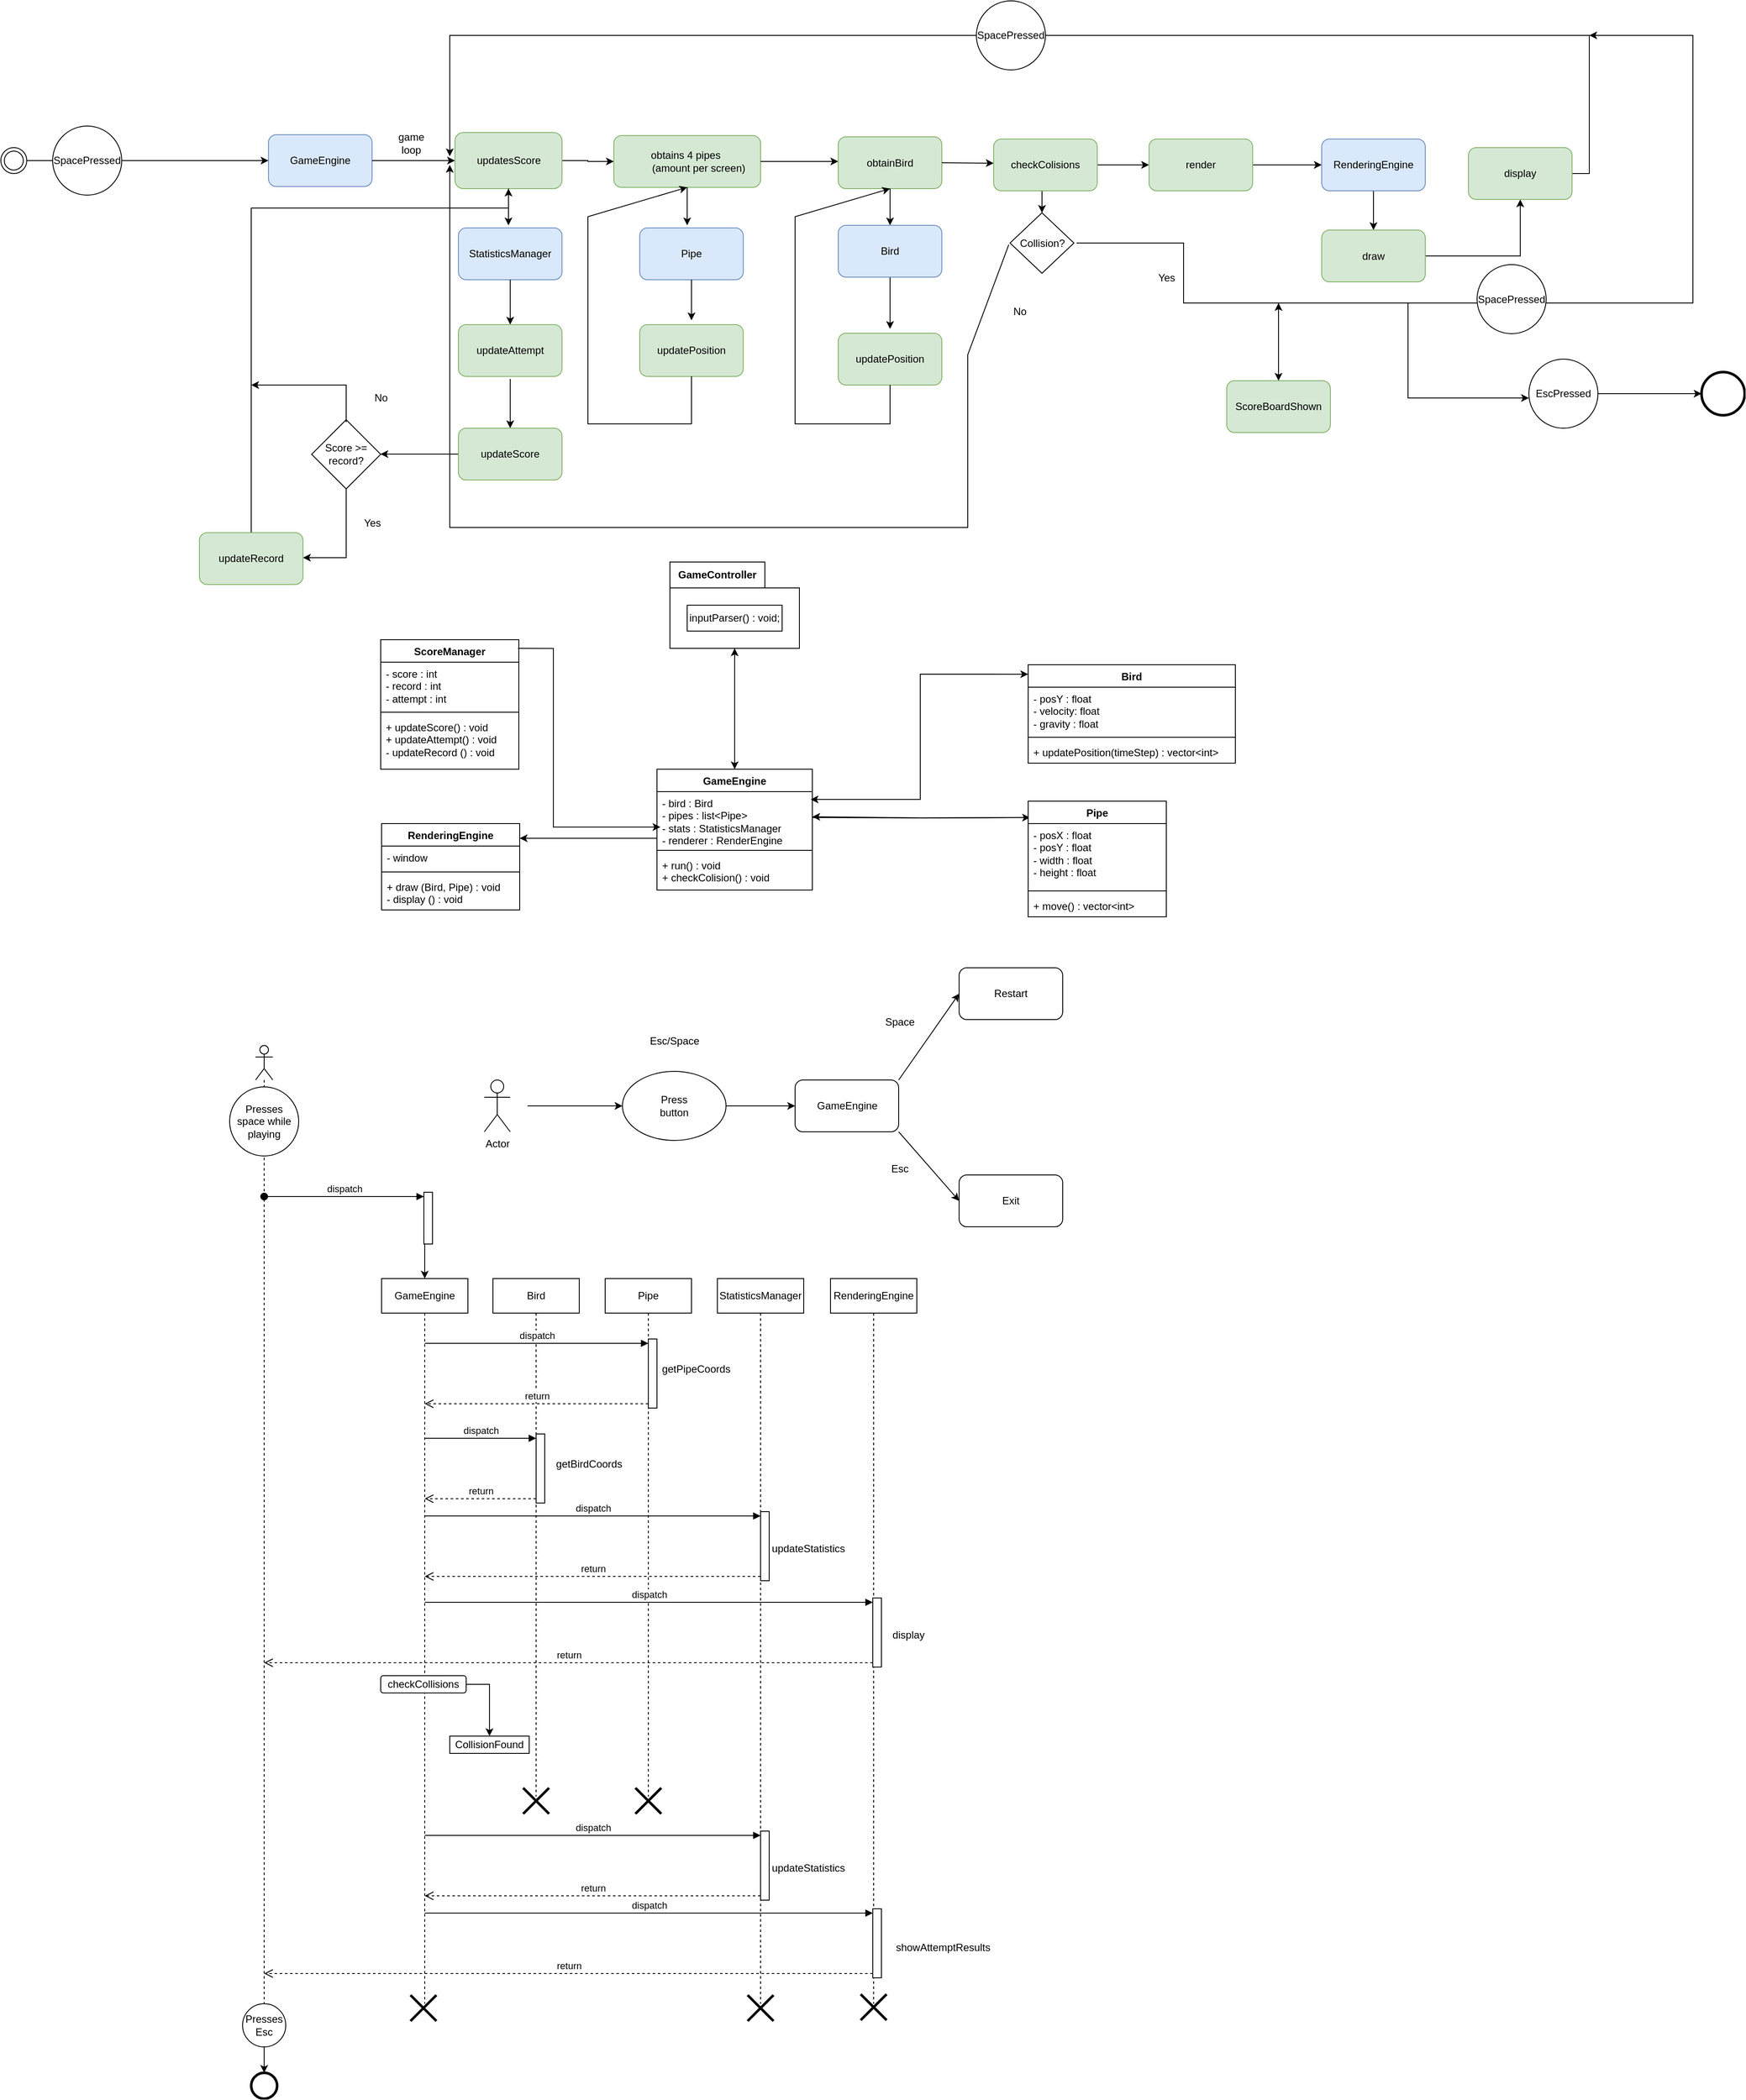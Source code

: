 <mxfile version="24.8.0">
  <diagram id="C5RBs43oDa-KdzZeNtuy" name="Page-1">
    <mxGraphModel dx="3249" dy="2333" grid="1" gridSize="10" guides="1" tooltips="1" connect="1" arrows="1" fold="1" page="0" pageScale="1" pageWidth="827" pageHeight="1169" background="none" math="0" shadow="0">
      <root>
        <mxCell id="WIyWlLk6GJQsqaUBKTNV-0" />
        <mxCell id="WIyWlLk6GJQsqaUBKTNV-1" parent="WIyWlLk6GJQsqaUBKTNV-0" />
        <mxCell id="v7E3GL3zHJ6sfxkllwjM-26" style="edgeStyle=orthogonalEdgeStyle;rounded=0;orthogonalLoop=1;jettySize=auto;html=1;" parent="WIyWlLk6GJQsqaUBKTNV-1" source="1nC71gQyDE3auBaUA7x_-3" target="v7E3GL3zHJ6sfxkllwjM-23" edge="1">
          <mxGeometry relative="1" as="geometry" />
        </mxCell>
        <mxCell id="v7E3GL3zHJ6sfxkllwjM-30" style="edgeStyle=orthogonalEdgeStyle;rounded=0;orthogonalLoop=1;jettySize=auto;html=1;entryX=0.013;entryY=0.142;entryDx=0;entryDy=0;entryPerimeter=0;" parent="WIyWlLk6GJQsqaUBKTNV-1" target="v7E3GL3zHJ6sfxkllwjM-0" edge="1">
          <mxGeometry relative="1" as="geometry">
            <mxPoint x="210" y="56" as="targetPoint" />
            <mxPoint x="-20" y="56" as="sourcePoint" />
          </mxGeometry>
        </mxCell>
        <mxCell id="1nC71gQyDE3auBaUA7x_-3" value="GameEngine" style="swimlane;fontStyle=1;align=center;verticalAlign=top;childLayout=stackLayout;horizontal=1;startSize=26;horizontalStack=0;resizeParent=1;resizeParentMax=0;resizeLast=0;collapsible=1;marginBottom=0;whiteSpace=wrap;html=1;" parent="WIyWlLk6GJQsqaUBKTNV-1" vertex="1">
          <mxGeometry x="-200" width="180" height="140" as="geometry" />
        </mxCell>
        <mxCell id="1nC71gQyDE3auBaUA7x_-4" value="&lt;div&gt;- bird : Bird&lt;/div&gt;&lt;div&gt;- pipes : list&amp;lt;Pipe&amp;gt;&lt;/div&gt;&lt;div&gt;- stats : StatisticsManager&lt;/div&gt;&lt;div&gt;- renderer : RenderEngine&lt;/div&gt;" style="text;strokeColor=none;fillColor=none;align=left;verticalAlign=top;spacingLeft=4;spacingRight=4;overflow=hidden;rotatable=0;points=[[0,0.5],[1,0.5]];portConstraint=eastwest;whiteSpace=wrap;html=1;" parent="1nC71gQyDE3auBaUA7x_-3" vertex="1">
          <mxGeometry y="26" width="180" height="64" as="geometry" />
        </mxCell>
        <mxCell id="1nC71gQyDE3auBaUA7x_-5" value="" style="line;strokeWidth=1;fillColor=none;align=left;verticalAlign=middle;spacingTop=-1;spacingLeft=3;spacingRight=3;rotatable=0;labelPosition=right;points=[];portConstraint=eastwest;strokeColor=inherit;" parent="1nC71gQyDE3auBaUA7x_-3" vertex="1">
          <mxGeometry y="90" width="180" height="8" as="geometry" />
        </mxCell>
        <mxCell id="1nC71gQyDE3auBaUA7x_-6" value="&lt;div&gt;+ run() : void&lt;/div&gt;&lt;div&gt;+ checkColision() : void&lt;/div&gt;" style="text;strokeColor=none;fillColor=none;align=left;verticalAlign=top;spacingLeft=4;spacingRight=4;overflow=hidden;rotatable=0;points=[[0,0.5],[1,0.5]];portConstraint=eastwest;whiteSpace=wrap;html=1;" parent="1nC71gQyDE3auBaUA7x_-3" vertex="1">
          <mxGeometry y="98" width="180" height="42" as="geometry" />
        </mxCell>
        <mxCell id="v7E3GL3zHJ6sfxkllwjM-17" value="" style="edgeStyle=orthogonalEdgeStyle;rounded=0;orthogonalLoop=1;jettySize=auto;html=1;entryX=0.989;entryY=0.141;entryDx=0;entryDy=0;entryPerimeter=0;exitX=0;exitY=0.5;exitDx=0;exitDy=0;" parent="WIyWlLk6GJQsqaUBKTNV-1" source="1nC71gQyDE3auBaUA7x_-10" target="1nC71gQyDE3auBaUA7x_-4" edge="1">
          <mxGeometry relative="1" as="geometry">
            <Array as="points">
              <mxPoint x="230" y="-110" />
              <mxPoint x="105" y="-110" />
              <mxPoint x="105" y="35" />
            </Array>
          </mxGeometry>
        </mxCell>
        <mxCell id="1nC71gQyDE3auBaUA7x_-7" value="Bird" style="swimlane;fontStyle=1;align=center;verticalAlign=top;childLayout=stackLayout;horizontal=1;startSize=26;horizontalStack=0;resizeParent=1;resizeParentMax=0;resizeLast=0;collapsible=1;marginBottom=0;whiteSpace=wrap;html=1;" parent="WIyWlLk6GJQsqaUBKTNV-1" vertex="1">
          <mxGeometry x="230" y="-121" width="240" height="114" as="geometry" />
        </mxCell>
        <mxCell id="1nC71gQyDE3auBaUA7x_-8" value="&lt;div&gt;- posY : float&lt;/div&gt;&lt;div&gt;- velocity: float&lt;/div&gt;&lt;div&gt;- gravity : float&lt;/div&gt;" style="text;strokeColor=none;fillColor=none;align=left;verticalAlign=top;spacingLeft=4;spacingRight=4;overflow=hidden;rotatable=0;points=[[0,0.5],[1,0.5]];portConstraint=eastwest;whiteSpace=wrap;html=1;" parent="1nC71gQyDE3auBaUA7x_-7" vertex="1">
          <mxGeometry y="26" width="240" height="54" as="geometry" />
        </mxCell>
        <mxCell id="1nC71gQyDE3auBaUA7x_-9" value="" style="line;strokeWidth=1;fillColor=none;align=left;verticalAlign=middle;spacingTop=-1;spacingLeft=3;spacingRight=3;rotatable=0;labelPosition=right;points=[];portConstraint=eastwest;strokeColor=inherit;" parent="1nC71gQyDE3auBaUA7x_-7" vertex="1">
          <mxGeometry y="80" width="240" height="8" as="geometry" />
        </mxCell>
        <mxCell id="1nC71gQyDE3auBaUA7x_-10" value="+ updatePosition(timeStep) : vector&amp;lt;int&amp;gt;" style="text;strokeColor=none;fillColor=none;align=left;verticalAlign=top;spacingLeft=4;spacingRight=4;overflow=hidden;rotatable=0;points=[[0,0.5],[1,0.5]];portConstraint=eastwest;whiteSpace=wrap;html=1;" parent="1nC71gQyDE3auBaUA7x_-7" vertex="1">
          <mxGeometry y="88" width="240" height="26" as="geometry" />
        </mxCell>
        <mxCell id="v7E3GL3zHJ6sfxkllwjM-0" value="Pipe" style="swimlane;fontStyle=1;align=center;verticalAlign=top;childLayout=stackLayout;horizontal=1;startSize=26;horizontalStack=0;resizeParent=1;resizeParentMax=0;resizeLast=0;collapsible=1;marginBottom=0;whiteSpace=wrap;html=1;" parent="WIyWlLk6GJQsqaUBKTNV-1" vertex="1">
          <mxGeometry x="230" y="37" width="160" height="134" as="geometry" />
        </mxCell>
        <mxCell id="v7E3GL3zHJ6sfxkllwjM-1" value="&lt;div&gt;- posX : float&lt;br&gt;&lt;/div&gt;&lt;div&gt;- posY : float&lt;br&gt;&lt;/div&gt;&lt;div&gt;- width : float&lt;/div&gt;&lt;div&gt;- height : float&lt;br&gt;&lt;/div&gt;" style="text;strokeColor=none;fillColor=none;align=left;verticalAlign=top;spacingLeft=4;spacingRight=4;overflow=hidden;rotatable=0;points=[[0,0.5],[1,0.5]];portConstraint=eastwest;whiteSpace=wrap;html=1;" parent="v7E3GL3zHJ6sfxkllwjM-0" vertex="1">
          <mxGeometry y="26" width="160" height="74" as="geometry" />
        </mxCell>
        <mxCell id="v7E3GL3zHJ6sfxkllwjM-2" value="" style="line;strokeWidth=1;fillColor=none;align=left;verticalAlign=middle;spacingTop=-1;spacingLeft=3;spacingRight=3;rotatable=0;labelPosition=right;points=[];portConstraint=eastwest;strokeColor=inherit;" parent="v7E3GL3zHJ6sfxkllwjM-0" vertex="1">
          <mxGeometry y="100" width="160" height="8" as="geometry" />
        </mxCell>
        <mxCell id="v7E3GL3zHJ6sfxkllwjM-3" value="+ move() : vector&amp;lt;int&amp;gt;" style="text;strokeColor=none;fillColor=none;align=left;verticalAlign=top;spacingLeft=4;spacingRight=4;overflow=hidden;rotatable=0;points=[[0,0.5],[1,0.5]];portConstraint=eastwest;whiteSpace=wrap;html=1;" parent="v7E3GL3zHJ6sfxkllwjM-0" vertex="1">
          <mxGeometry y="108" width="160" height="26" as="geometry" />
        </mxCell>
        <mxCell id="v7E3GL3zHJ6sfxkllwjM-4" value="ScoreManager" style="swimlane;fontStyle=1;align=center;verticalAlign=top;childLayout=stackLayout;horizontal=1;startSize=26;horizontalStack=0;resizeParent=1;resizeParentMax=0;resizeLast=0;collapsible=1;marginBottom=0;whiteSpace=wrap;html=1;" parent="WIyWlLk6GJQsqaUBKTNV-1" vertex="1">
          <mxGeometry x="-520" y="-150" width="160" height="150" as="geometry" />
        </mxCell>
        <mxCell id="v7E3GL3zHJ6sfxkllwjM-5" value="&lt;div&gt;- score : int&lt;br&gt;&lt;/div&gt;&lt;div&gt;- record : int &lt;br&gt;&lt;/div&gt;&lt;div&gt;- attempt : int&lt;br&gt;&lt;/div&gt;" style="text;strokeColor=none;fillColor=none;align=left;verticalAlign=top;spacingLeft=4;spacingRight=4;overflow=hidden;rotatable=0;points=[[0,0.5],[1,0.5]];portConstraint=eastwest;whiteSpace=wrap;html=1;" parent="v7E3GL3zHJ6sfxkllwjM-4" vertex="1">
          <mxGeometry y="26" width="160" height="54" as="geometry" />
        </mxCell>
        <mxCell id="v7E3GL3zHJ6sfxkllwjM-6" value="" style="line;strokeWidth=1;fillColor=none;align=left;verticalAlign=middle;spacingTop=-1;spacingLeft=3;spacingRight=3;rotatable=0;labelPosition=right;points=[];portConstraint=eastwest;strokeColor=inherit;" parent="v7E3GL3zHJ6sfxkllwjM-4" vertex="1">
          <mxGeometry y="80" width="160" height="8" as="geometry" />
        </mxCell>
        <mxCell id="v7E3GL3zHJ6sfxkllwjM-7" value="&lt;div&gt;+ updateScore() : void&lt;/div&gt;&lt;div&gt;+ updateAttempt() : void&lt;/div&gt;&lt;div&gt;- updateRecord () : void&lt;br&gt;&lt;/div&gt;" style="text;strokeColor=none;fillColor=none;align=left;verticalAlign=top;spacingLeft=4;spacingRight=4;overflow=hidden;rotatable=0;points=[[0,0.5],[1,0.5]];portConstraint=eastwest;whiteSpace=wrap;html=1;" parent="v7E3GL3zHJ6sfxkllwjM-4" vertex="1">
          <mxGeometry y="88" width="160" height="62" as="geometry" />
        </mxCell>
        <mxCell id="v7E3GL3zHJ6sfxkllwjM-8" value="RenderingEngine" style="swimlane;fontStyle=1;align=center;verticalAlign=top;childLayout=stackLayout;horizontal=1;startSize=26;horizontalStack=0;resizeParent=1;resizeParentMax=0;resizeLast=0;collapsible=1;marginBottom=0;whiteSpace=wrap;html=1;" parent="WIyWlLk6GJQsqaUBKTNV-1" vertex="1">
          <mxGeometry x="-519" y="63" width="160" height="100" as="geometry" />
        </mxCell>
        <mxCell id="v7E3GL3zHJ6sfxkllwjM-9" value="- window" style="text;strokeColor=none;fillColor=none;align=left;verticalAlign=top;spacingLeft=4;spacingRight=4;overflow=hidden;rotatable=0;points=[[0,0.5],[1,0.5]];portConstraint=eastwest;whiteSpace=wrap;html=1;" parent="v7E3GL3zHJ6sfxkllwjM-8" vertex="1">
          <mxGeometry y="26" width="160" height="26" as="geometry" />
        </mxCell>
        <mxCell id="v7E3GL3zHJ6sfxkllwjM-10" value="" style="line;strokeWidth=1;fillColor=none;align=left;verticalAlign=middle;spacingTop=-1;spacingLeft=3;spacingRight=3;rotatable=0;labelPosition=right;points=[];portConstraint=eastwest;strokeColor=inherit;" parent="v7E3GL3zHJ6sfxkllwjM-8" vertex="1">
          <mxGeometry y="52" width="160" height="8" as="geometry" />
        </mxCell>
        <mxCell id="v7E3GL3zHJ6sfxkllwjM-11" value="&lt;div&gt;+ draw (Bird, Pipe) : void&lt;/div&gt;&lt;div&gt;- display () : void&lt;br&gt;&lt;/div&gt;" style="text;strokeColor=none;fillColor=none;align=left;verticalAlign=top;spacingLeft=4;spacingRight=4;overflow=hidden;rotatable=0;points=[[0,0.5],[1,0.5]];portConstraint=eastwest;whiteSpace=wrap;html=1;" parent="v7E3GL3zHJ6sfxkllwjM-8" vertex="1">
          <mxGeometry y="60" width="160" height="40" as="geometry" />
        </mxCell>
        <mxCell id="v7E3GL3zHJ6sfxkllwjM-13" value="" style="edgeStyle=orthogonalEdgeStyle;rounded=0;orthogonalLoop=1;jettySize=auto;html=1;entryX=1.006;entryY=0.17;entryDx=0;entryDy=0;entryPerimeter=0;" parent="WIyWlLk6GJQsqaUBKTNV-1" target="v7E3GL3zHJ6sfxkllwjM-8" edge="1">
          <mxGeometry relative="1" as="geometry">
            <mxPoint x="-200" y="80" as="sourcePoint" />
            <Array as="points">
              <mxPoint x="-359" y="80" />
            </Array>
          </mxGeometry>
        </mxCell>
        <mxCell id="v7E3GL3zHJ6sfxkllwjM-18" value="" style="edgeStyle=orthogonalEdgeStyle;rounded=0;orthogonalLoop=1;jettySize=auto;html=1;exitX=1.022;exitY=0.141;exitDx=0;exitDy=0;exitPerimeter=0;entryX=0;entryY=0.096;entryDx=0;entryDy=0;entryPerimeter=0;" parent="WIyWlLk6GJQsqaUBKTNV-1" source="1nC71gQyDE3auBaUA7x_-4" target="1nC71gQyDE3auBaUA7x_-7" edge="1">
          <mxGeometry relative="1" as="geometry" />
        </mxCell>
        <mxCell id="v7E3GL3zHJ6sfxkllwjM-21" style="edgeStyle=orthogonalEdgeStyle;rounded=0;orthogonalLoop=1;jettySize=auto;html=1;exitX=-0.006;exitY=0.104;exitDx=0;exitDy=0;exitPerimeter=0;" parent="WIyWlLk6GJQsqaUBKTNV-1" edge="1">
          <mxGeometry relative="1" as="geometry">
            <mxPoint x="229.04" y="55.936" as="sourcePoint" />
            <mxPoint x="-20" y="55" as="targetPoint" />
          </mxGeometry>
        </mxCell>
        <mxCell id="v7E3GL3zHJ6sfxkllwjM-22" style="edgeStyle=orthogonalEdgeStyle;rounded=0;orthogonalLoop=1;jettySize=auto;html=1;entryX=0.022;entryY=0.641;entryDx=0;entryDy=0;entryPerimeter=0;exitX=0.994;exitY=0.067;exitDx=0;exitDy=0;exitPerimeter=0;" parent="WIyWlLk6GJQsqaUBKTNV-1" source="v7E3GL3zHJ6sfxkllwjM-4" target="1nC71gQyDE3auBaUA7x_-4" edge="1">
          <mxGeometry relative="1" as="geometry">
            <Array as="points">
              <mxPoint x="-320" y="-140" />
              <mxPoint x="-320" y="67" />
            </Array>
          </mxGeometry>
        </mxCell>
        <mxCell id="v7E3GL3zHJ6sfxkllwjM-27" style="edgeStyle=orthogonalEdgeStyle;rounded=0;orthogonalLoop=1;jettySize=auto;html=1;entryX=0.5;entryY=0;entryDx=0;entryDy=0;" parent="WIyWlLk6GJQsqaUBKTNV-1" source="v7E3GL3zHJ6sfxkllwjM-23" target="1nC71gQyDE3auBaUA7x_-3" edge="1">
          <mxGeometry relative="1" as="geometry" />
        </mxCell>
        <mxCell id="v7E3GL3zHJ6sfxkllwjM-23" value="GameController" style="shape=folder;fontStyle=1;tabWidth=110;tabHeight=30;tabPosition=left;html=1;boundedLbl=1;labelInHeader=1;container=1;collapsible=0;recursiveResize=0;whiteSpace=wrap;" parent="WIyWlLk6GJQsqaUBKTNV-1" vertex="1">
          <mxGeometry x="-185" y="-240" width="150" height="100" as="geometry" />
        </mxCell>
        <mxCell id="v7E3GL3zHJ6sfxkllwjM-24" value="inputParser() : void;" style="html=1;whiteSpace=wrap;" parent="v7E3GL3zHJ6sfxkllwjM-23" vertex="1">
          <mxGeometry width="110" height="30" relative="1" as="geometry">
            <mxPoint x="20" y="50" as="offset" />
          </mxGeometry>
        </mxCell>
        <mxCell id="v7E3GL3zHJ6sfxkllwjM-31" value="Actor" style="shape=umlActor;verticalLabelPosition=bottom;verticalAlign=top;html=1;outlineConnect=0;" parent="WIyWlLk6GJQsqaUBKTNV-1" vertex="1">
          <mxGeometry x="-400" y="360" width="30" height="60" as="geometry" />
        </mxCell>
        <mxCell id="v7E3GL3zHJ6sfxkllwjM-32" value="" style="endArrow=classic;html=1;rounded=0;" parent="WIyWlLk6GJQsqaUBKTNV-1" edge="1">
          <mxGeometry width="50" height="50" relative="1" as="geometry">
            <mxPoint x="-350" y="390" as="sourcePoint" />
            <mxPoint x="-240" y="390" as="targetPoint" />
          </mxGeometry>
        </mxCell>
        <mxCell id="v7E3GL3zHJ6sfxkllwjM-33" value="" style="ellipse;whiteSpace=wrap;html=1;" parent="WIyWlLk6GJQsqaUBKTNV-1" vertex="1">
          <mxGeometry x="-240" y="350" width="120" height="80" as="geometry" />
        </mxCell>
        <mxCell id="v7E3GL3zHJ6sfxkllwjM-34" value="Press button" style="text;html=1;align=center;verticalAlign=middle;whiteSpace=wrap;rounded=0;" parent="WIyWlLk6GJQsqaUBKTNV-1" vertex="1">
          <mxGeometry x="-210" y="375" width="60" height="30" as="geometry" />
        </mxCell>
        <mxCell id="v7E3GL3zHJ6sfxkllwjM-35" value="" style="endArrow=classic;html=1;rounded=0;exitX=1;exitY=0.5;exitDx=0;exitDy=0;" parent="WIyWlLk6GJQsqaUBKTNV-1" source="v7E3GL3zHJ6sfxkllwjM-33" edge="1">
          <mxGeometry width="50" height="50" relative="1" as="geometry">
            <mxPoint x="150" y="450" as="sourcePoint" />
            <mxPoint x="-40" y="390" as="targetPoint" />
          </mxGeometry>
        </mxCell>
        <mxCell id="v7E3GL3zHJ6sfxkllwjM-36" value="&lt;div&gt;Esc/Space&lt;br&gt;&lt;/div&gt;" style="text;html=1;align=center;verticalAlign=middle;resizable=0;points=[];autosize=1;strokeColor=none;fillColor=none;" parent="WIyWlLk6GJQsqaUBKTNV-1" vertex="1">
          <mxGeometry x="-220" y="300" width="80" height="30" as="geometry" />
        </mxCell>
        <mxCell id="v7E3GL3zHJ6sfxkllwjM-42" value="" style="rounded=1;whiteSpace=wrap;html=1;" parent="WIyWlLk6GJQsqaUBKTNV-1" vertex="1">
          <mxGeometry x="-40" y="360" width="120" height="60" as="geometry" />
        </mxCell>
        <mxCell id="v7E3GL3zHJ6sfxkllwjM-43" value="GameEngine" style="text;html=1;align=center;verticalAlign=middle;resizable=0;points=[];autosize=1;strokeColor=none;fillColor=none;" parent="WIyWlLk6GJQsqaUBKTNV-1" vertex="1">
          <mxGeometry x="-30" y="375" width="100" height="30" as="geometry" />
        </mxCell>
        <mxCell id="v7E3GL3zHJ6sfxkllwjM-46" value="" style="endArrow=classic;html=1;rounded=0;exitX=1;exitY=0;exitDx=0;exitDy=0;" parent="WIyWlLk6GJQsqaUBKTNV-1" source="v7E3GL3zHJ6sfxkllwjM-42" edge="1">
          <mxGeometry width="50" height="50" relative="1" as="geometry">
            <mxPoint x="150" y="340" as="sourcePoint" />
            <mxPoint x="150" y="260" as="targetPoint" />
          </mxGeometry>
        </mxCell>
        <mxCell id="v7E3GL3zHJ6sfxkllwjM-47" value="Space" style="text;html=1;align=center;verticalAlign=middle;resizable=0;points=[];autosize=1;strokeColor=none;fillColor=none;" parent="WIyWlLk6GJQsqaUBKTNV-1" vertex="1">
          <mxGeometry x="51" y="278" width="60" height="30" as="geometry" />
        </mxCell>
        <mxCell id="v7E3GL3zHJ6sfxkllwjM-48" value="Restart" style="rounded=1;whiteSpace=wrap;html=1;" parent="WIyWlLk6GJQsqaUBKTNV-1" vertex="1">
          <mxGeometry x="150" y="230" width="120" height="60" as="geometry" />
        </mxCell>
        <mxCell id="v7E3GL3zHJ6sfxkllwjM-49" value="" style="endArrow=classic;html=1;rounded=0;exitX=1;exitY=1;exitDx=0;exitDy=0;" parent="WIyWlLk6GJQsqaUBKTNV-1" source="v7E3GL3zHJ6sfxkllwjM-42" edge="1">
          <mxGeometry width="50" height="50" relative="1" as="geometry">
            <mxPoint x="150" y="340" as="sourcePoint" />
            <mxPoint x="150" y="500" as="targetPoint" />
          </mxGeometry>
        </mxCell>
        <mxCell id="v7E3GL3zHJ6sfxkllwjM-50" value="Exit" style="rounded=1;whiteSpace=wrap;html=1;" parent="WIyWlLk6GJQsqaUBKTNV-1" vertex="1">
          <mxGeometry x="150" y="470" width="120" height="60" as="geometry" />
        </mxCell>
        <mxCell id="v7E3GL3zHJ6sfxkllwjM-51" value="Esc" style="text;html=1;align=center;verticalAlign=middle;resizable=0;points=[];autosize=1;strokeColor=none;fillColor=none;" parent="WIyWlLk6GJQsqaUBKTNV-1" vertex="1">
          <mxGeometry x="61" y="448" width="40" height="30" as="geometry" />
        </mxCell>
        <mxCell id="v7E3GL3zHJ6sfxkllwjM-56" style="edgeStyle=orthogonalEdgeStyle;rounded=0;orthogonalLoop=1;jettySize=auto;html=1;entryX=0;entryY=0.5;entryDx=0;entryDy=0;" parent="WIyWlLk6GJQsqaUBKTNV-1" source="v7E3GL3zHJ6sfxkllwjM-55" target="v7E3GL3zHJ6sfxkllwjM-59" edge="1">
          <mxGeometry relative="1" as="geometry">
            <mxPoint x="-510" y="-705" as="targetPoint" />
          </mxGeometry>
        </mxCell>
        <mxCell id="v7E3GL3zHJ6sfxkllwjM-55" value="" style="ellipse;shape=doubleEllipse;html=1;dashed=0;whiteSpace=wrap;aspect=fixed;" parent="WIyWlLk6GJQsqaUBKTNV-1" vertex="1">
          <mxGeometry x="-960" y="-720" width="30" height="30" as="geometry" />
        </mxCell>
        <mxCell id="v7E3GL3zHJ6sfxkllwjM-59" value="GameEngine" style="rounded=1;whiteSpace=wrap;html=1;fillColor=#dae8fc;strokeColor=#6c8ebf;" parent="WIyWlLk6GJQsqaUBKTNV-1" vertex="1">
          <mxGeometry x="-650" y="-735" width="120" height="60" as="geometry" />
        </mxCell>
        <mxCell id="v7E3GL3zHJ6sfxkllwjM-60" value="" style="endArrow=classic;html=1;rounded=0;exitX=1;exitY=0.5;exitDx=0;exitDy=0;entryX=0;entryY=0.5;entryDx=0;entryDy=0;" parent="WIyWlLk6GJQsqaUBKTNV-1" source="v7E3GL3zHJ6sfxkllwjM-59" target="v7E3GL3zHJ6sfxkllwjM-61" edge="1">
          <mxGeometry width="50" height="50" relative="1" as="geometry">
            <mxPoint x="-500" y="-680" as="sourcePoint" />
            <mxPoint x="-440" y="-705" as="targetPoint" />
          </mxGeometry>
        </mxCell>
        <mxCell id="v7E3GL3zHJ6sfxkllwjM-115" style="edgeStyle=orthogonalEdgeStyle;rounded=0;orthogonalLoop=1;jettySize=auto;html=1;exitX=1;exitY=0.5;exitDx=0;exitDy=0;entryX=0;entryY=0.5;entryDx=0;entryDy=0;" parent="WIyWlLk6GJQsqaUBKTNV-1" source="v7E3GL3zHJ6sfxkllwjM-61" target="v7E3GL3zHJ6sfxkllwjM-114" edge="1">
          <mxGeometry relative="1" as="geometry" />
        </mxCell>
        <mxCell id="v7E3GL3zHJ6sfxkllwjM-61" value="" style="rounded=1;whiteSpace=wrap;html=1;fillColor=#d5e8d4;strokeColor=#82b366;" parent="WIyWlLk6GJQsqaUBKTNV-1" vertex="1">
          <mxGeometry x="-434" y="-737.5" width="124" height="65" as="geometry" />
        </mxCell>
        <mxCell id="v7E3GL3zHJ6sfxkllwjM-64" value="updatesScore" style="text;html=1;align=center;verticalAlign=middle;resizable=0;points=[];autosize=1;strokeColor=none;fillColor=none;" parent="WIyWlLk6GJQsqaUBKTNV-1" vertex="1">
          <mxGeometry x="-422" y="-720" width="100" height="30" as="geometry" />
        </mxCell>
        <mxCell id="v7E3GL3zHJ6sfxkllwjM-135" style="edgeStyle=orthogonalEdgeStyle;rounded=0;orthogonalLoop=1;jettySize=auto;html=1;exitX=0.5;exitY=1;exitDx=0;exitDy=0;" parent="WIyWlLk6GJQsqaUBKTNV-1" source="v7E3GL3zHJ6sfxkllwjM-67" target="v7E3GL3zHJ6sfxkllwjM-136" edge="1">
          <mxGeometry relative="1" as="geometry">
            <mxPoint x="629.5" y="-620" as="targetPoint" />
          </mxGeometry>
        </mxCell>
        <mxCell id="v7E3GL3zHJ6sfxkllwjM-67" value="RenderingEngine" style="rounded=1;whiteSpace=wrap;html=1;fillColor=#dae8fc;strokeColor=#6c8ebf;" parent="WIyWlLk6GJQsqaUBKTNV-1" vertex="1">
          <mxGeometry x="570" y="-730" width="120" height="60" as="geometry" />
        </mxCell>
        <mxCell id="v7E3GL3zHJ6sfxkllwjM-69" value="" style="endArrow=classic;html=1;rounded=0;exitX=0.5;exitY=0.978;exitDx=0;exitDy=0;exitPerimeter=0;" parent="WIyWlLk6GJQsqaUBKTNV-1" target="v7E3GL3zHJ6sfxkllwjM-70" edge="1">
          <mxGeometry width="50" height="50" relative="1" as="geometry">
            <mxPoint x="246" y="-670.16" as="sourcePoint" />
            <mxPoint x="246" y="-604.5" as="targetPoint" />
          </mxGeometry>
        </mxCell>
        <mxCell id="v7E3GL3zHJ6sfxkllwjM-70" value="" style="rhombus;whiteSpace=wrap;html=1;" parent="WIyWlLk6GJQsqaUBKTNV-1" vertex="1">
          <mxGeometry x="209" y="-644.5" width="74" height="70" as="geometry" />
        </mxCell>
        <mxCell id="8gqAwL_LUSKlewkXR1sS-53" style="edgeStyle=orthogonalEdgeStyle;rounded=0;orthogonalLoop=1;jettySize=auto;html=1;" edge="1" parent="WIyWlLk6GJQsqaUBKTNV-1" source="v7E3GL3zHJ6sfxkllwjM-71">
          <mxGeometry relative="1" as="geometry">
            <mxPoint x="880" y="-850" as="targetPoint" />
            <Array as="points">
              <mxPoint x="410" y="-610" />
              <mxPoint x="410" y="-540" />
              <mxPoint x="1000" y="-540" />
              <mxPoint x="1000" y="-850" />
            </Array>
          </mxGeometry>
        </mxCell>
        <mxCell id="v7E3GL3zHJ6sfxkllwjM-71" value="Collision?" style="text;html=1;align=center;verticalAlign=middle;resizable=0;points=[];autosize=1;strokeColor=none;fillColor=none;" parent="WIyWlLk6GJQsqaUBKTNV-1" vertex="1">
          <mxGeometry x="206" y="-624.5" width="80" height="30" as="geometry" />
        </mxCell>
        <mxCell id="v7E3GL3zHJ6sfxkllwjM-73" value="&lt;div&gt;game&lt;/div&gt;&lt;div&gt;loop&lt;br&gt;&lt;/div&gt;" style="text;html=1;align=center;verticalAlign=middle;resizable=0;points=[];autosize=1;strokeColor=none;fillColor=none;" parent="WIyWlLk6GJQsqaUBKTNV-1" vertex="1">
          <mxGeometry x="-510" y="-745" width="50" height="40" as="geometry" />
        </mxCell>
        <mxCell id="v7E3GL3zHJ6sfxkllwjM-75" value="Yes" style="text;html=1;align=center;verticalAlign=middle;resizable=0;points=[];autosize=1;strokeColor=none;fillColor=none;" parent="WIyWlLk6GJQsqaUBKTNV-1" vertex="1">
          <mxGeometry x="370" y="-584.5" width="40" height="30" as="geometry" />
        </mxCell>
        <mxCell id="v7E3GL3zHJ6sfxkllwjM-76" value="" style="endArrow=classic;html=1;rounded=0;exitX=0.019;exitY=0.565;exitDx=0;exitDy=0;exitPerimeter=0;" parent="WIyWlLk6GJQsqaUBKTNV-1" source="v7E3GL3zHJ6sfxkllwjM-71" edge="1">
          <mxGeometry width="50" height="50" relative="1" as="geometry">
            <mxPoint x="-10" y="-649.5" as="sourcePoint" />
            <mxPoint x="-440" y="-700" as="targetPoint" />
            <Array as="points">
              <mxPoint x="160" y="-480" />
              <mxPoint x="160" y="-280" />
              <mxPoint x="-440" y="-280" />
            </Array>
          </mxGeometry>
        </mxCell>
        <mxCell id="v7E3GL3zHJ6sfxkllwjM-77" value="No" style="text;html=1;align=center;verticalAlign=middle;resizable=0;points=[];autosize=1;strokeColor=none;fillColor=none;" parent="WIyWlLk6GJQsqaUBKTNV-1" vertex="1">
          <mxGeometry x="200" y="-545" width="40" height="30" as="geometry" />
        </mxCell>
        <mxCell id="v7E3GL3zHJ6sfxkllwjM-89" value="" style="endArrow=classic;html=1;rounded=0;exitX=0.5;exitY=1;exitDx=0;exitDy=0;" parent="WIyWlLk6GJQsqaUBKTNV-1" source="v7E3GL3zHJ6sfxkllwjM-61" edge="1">
          <mxGeometry width="50" height="50" relative="1" as="geometry">
            <mxPoint x="-380" y="-670" as="sourcePoint" />
            <mxPoint x="-372" y="-630" as="targetPoint" />
          </mxGeometry>
        </mxCell>
        <mxCell id="v7E3GL3zHJ6sfxkllwjM-90" value="StatisticsManager" style="rounded=1;whiteSpace=wrap;html=1;fillColor=#dae8fc;strokeColor=#6c8ebf;" parent="WIyWlLk6GJQsqaUBKTNV-1" vertex="1">
          <mxGeometry x="-430" y="-627" width="120" height="60" as="geometry" />
        </mxCell>
        <mxCell id="v7E3GL3zHJ6sfxkllwjM-94" value="" style="endArrow=classic;html=1;rounded=0;exitX=0.5;exitY=1;exitDx=0;exitDy=0;" parent="WIyWlLk6GJQsqaUBKTNV-1" edge="1">
          <mxGeometry width="50" height="50" relative="1" as="geometry">
            <mxPoint x="-370" y="-452" as="sourcePoint" />
            <mxPoint x="-370" y="-395" as="targetPoint" />
          </mxGeometry>
        </mxCell>
        <mxCell id="v7E3GL3zHJ6sfxkllwjM-96" style="edgeStyle=orthogonalEdgeStyle;rounded=0;orthogonalLoop=1;jettySize=auto;html=1;exitX=0;exitY=0.5;exitDx=0;exitDy=0;" parent="WIyWlLk6GJQsqaUBKTNV-1" source="v7E3GL3zHJ6sfxkllwjM-95" target="v7E3GL3zHJ6sfxkllwjM-97" edge="1">
          <mxGeometry relative="1" as="geometry">
            <mxPoint x="-560" y="-364.75" as="targetPoint" />
            <Array as="points">
              <mxPoint x="-460" y="-365" />
              <mxPoint x="-460" y="-365" />
            </Array>
          </mxGeometry>
        </mxCell>
        <mxCell id="v7E3GL3zHJ6sfxkllwjM-95" value="updateScore" style="rounded=1;whiteSpace=wrap;html=1;fillColor=#d5e8d4;strokeColor=#82b366;" parent="WIyWlLk6GJQsqaUBKTNV-1" vertex="1">
          <mxGeometry x="-430" y="-395" width="120" height="60" as="geometry" />
        </mxCell>
        <mxCell id="v7E3GL3zHJ6sfxkllwjM-97" value="Score &amp;gt;= record?" style="rhombus;whiteSpace=wrap;html=1;" parent="WIyWlLk6GJQsqaUBKTNV-1" vertex="1">
          <mxGeometry x="-600" y="-404.75" width="80" height="80" as="geometry" />
        </mxCell>
        <mxCell id="v7E3GL3zHJ6sfxkllwjM-99" value="" style="endArrow=classic;html=1;rounded=0;" parent="WIyWlLk6GJQsqaUBKTNV-1" edge="1">
          <mxGeometry width="50" height="50" relative="1" as="geometry">
            <mxPoint x="-560" y="-402" as="sourcePoint" />
            <mxPoint x="-670" y="-445" as="targetPoint" />
            <Array as="points">
              <mxPoint x="-560" y="-445" />
            </Array>
          </mxGeometry>
        </mxCell>
        <mxCell id="v7E3GL3zHJ6sfxkllwjM-100" value="No" style="text;html=1;align=center;verticalAlign=middle;resizable=0;points=[];autosize=1;strokeColor=none;fillColor=none;" parent="WIyWlLk6GJQsqaUBKTNV-1" vertex="1">
          <mxGeometry x="-540" y="-445" width="40" height="30" as="geometry" />
        </mxCell>
        <mxCell id="v7E3GL3zHJ6sfxkllwjM-101" value="" style="endArrow=classic;html=1;rounded=0;exitX=0.5;exitY=1;exitDx=0;exitDy=0;" parent="WIyWlLk6GJQsqaUBKTNV-1" source="v7E3GL3zHJ6sfxkllwjM-97" edge="1">
          <mxGeometry width="50" height="50" relative="1" as="geometry">
            <mxPoint x="-570" y="-235" as="sourcePoint" />
            <mxPoint x="-610" y="-245" as="targetPoint" />
            <Array as="points">
              <mxPoint x="-560" y="-245" />
            </Array>
          </mxGeometry>
        </mxCell>
        <mxCell id="v7E3GL3zHJ6sfxkllwjM-102" value="Yes" style="text;html=1;align=center;verticalAlign=middle;resizable=0;points=[];autosize=1;strokeColor=none;fillColor=none;" parent="WIyWlLk6GJQsqaUBKTNV-1" vertex="1">
          <mxGeometry x="-550" y="-300" width="40" height="30" as="geometry" />
        </mxCell>
        <mxCell id="v7E3GL3zHJ6sfxkllwjM-105" style="edgeStyle=orthogonalEdgeStyle;rounded=0;orthogonalLoop=1;jettySize=auto;html=1;exitX=0.5;exitY=0;exitDx=0;exitDy=0;entryX=0.5;entryY=1;entryDx=0;entryDy=0;" parent="WIyWlLk6GJQsqaUBKTNV-1" source="v7E3GL3zHJ6sfxkllwjM-103" target="v7E3GL3zHJ6sfxkllwjM-61" edge="1">
          <mxGeometry relative="1" as="geometry">
            <mxPoint x="-670" y="-630" as="targetPoint" />
            <Array as="points">
              <mxPoint x="-670" y="-650" />
              <mxPoint x="-372" y="-650" />
            </Array>
          </mxGeometry>
        </mxCell>
        <mxCell id="v7E3GL3zHJ6sfxkllwjM-103" value="updateRecord" style="rounded=1;whiteSpace=wrap;html=1;fillColor=#d5e8d4;strokeColor=#82b366;" parent="WIyWlLk6GJQsqaUBKTNV-1" vertex="1">
          <mxGeometry x="-730" y="-274" width="120" height="60" as="geometry" />
        </mxCell>
        <mxCell id="v7E3GL3zHJ6sfxkllwjM-108" value="" style="endArrow=classic;html=1;rounded=0;exitX=0.5;exitY=1;exitDx=0;exitDy=0;entryX=0.5;entryY=0;entryDx=0;entryDy=0;" parent="WIyWlLk6GJQsqaUBKTNV-1" source="v7E3GL3zHJ6sfxkllwjM-90" target="v7E3GL3zHJ6sfxkllwjM-110" edge="1">
          <mxGeometry width="50" height="50" relative="1" as="geometry">
            <mxPoint x="-380" y="-560" as="sourcePoint" />
            <mxPoint x="-380" y="-520" as="targetPoint" />
            <Array as="points" />
          </mxGeometry>
        </mxCell>
        <mxCell id="v7E3GL3zHJ6sfxkllwjM-110" value="updateAttempt" style="rounded=1;whiteSpace=wrap;html=1;fillColor=#d5e8d4;strokeColor=#82b366;" parent="WIyWlLk6GJQsqaUBKTNV-1" vertex="1">
          <mxGeometry x="-430" y="-515" width="120" height="60" as="geometry" />
        </mxCell>
        <mxCell id="v7E3GL3zHJ6sfxkllwjM-114" value="&lt;div&gt;obtains 4 pipes&amp;nbsp;&lt;/div&gt;&lt;div&gt;&lt;span style=&quot;white-space: pre;&quot;&gt;&#x9;&lt;/span&gt;(amount per screen)&lt;/div&gt;" style="rounded=1;whiteSpace=wrap;html=1;fillColor=#d5e8d4;strokeColor=#82b366;" parent="WIyWlLk6GJQsqaUBKTNV-1" vertex="1">
          <mxGeometry x="-250" y="-734" width="170" height="60" as="geometry" />
        </mxCell>
        <mxCell id="v7E3GL3zHJ6sfxkllwjM-116" value="" style="endArrow=classic;html=1;rounded=0;exitX=0.5;exitY=1;exitDx=0;exitDy=0;" parent="WIyWlLk6GJQsqaUBKTNV-1" source="v7E3GL3zHJ6sfxkllwjM-114" edge="1">
          <mxGeometry width="50" height="50" relative="1" as="geometry">
            <mxPoint x="-165" y="-672.5" as="sourcePoint" />
            <mxPoint x="-165" y="-630" as="targetPoint" />
          </mxGeometry>
        </mxCell>
        <mxCell id="v7E3GL3zHJ6sfxkllwjM-117" value="Pipe" style="rounded=1;whiteSpace=wrap;html=1;fillColor=#dae8fc;strokeColor=#6c8ebf;" parent="WIyWlLk6GJQsqaUBKTNV-1" vertex="1">
          <mxGeometry x="-220" y="-627" width="120" height="60" as="geometry" />
        </mxCell>
        <mxCell id="v7E3GL3zHJ6sfxkllwjM-118" value="" style="endArrow=classic;html=1;rounded=0;exitX=0.5;exitY=1;exitDx=0;exitDy=0;" parent="WIyWlLk6GJQsqaUBKTNV-1" source="v7E3GL3zHJ6sfxkllwjM-117" edge="1">
          <mxGeometry width="50" height="50" relative="1" as="geometry">
            <mxPoint x="-80" y="-370" as="sourcePoint" />
            <mxPoint x="-160" y="-520" as="targetPoint" />
          </mxGeometry>
        </mxCell>
        <mxCell id="v7E3GL3zHJ6sfxkllwjM-119" value="updatePosition" style="rounded=1;whiteSpace=wrap;html=1;fillColor=#d5e8d4;strokeColor=#82b366;" parent="WIyWlLk6GJQsqaUBKTNV-1" vertex="1">
          <mxGeometry x="-220" y="-515" width="120" height="60" as="geometry" />
        </mxCell>
        <mxCell id="v7E3GL3zHJ6sfxkllwjM-121" value="" style="endArrow=classic;html=1;rounded=0;exitX=0.5;exitY=1;exitDx=0;exitDy=0;entryX=0.5;entryY=1;entryDx=0;entryDy=0;" parent="WIyWlLk6GJQsqaUBKTNV-1" source="v7E3GL3zHJ6sfxkllwjM-119" target="v7E3GL3zHJ6sfxkllwjM-114" edge="1">
          <mxGeometry width="50" height="50" relative="1" as="geometry">
            <mxPoint x="-310" y="-284.75" as="sourcePoint" />
            <mxPoint x="-280" y="-640" as="targetPoint" />
            <Array as="points">
              <mxPoint x="-160" y="-400" />
              <mxPoint x="-280" y="-400" />
              <mxPoint x="-280" y="-640" />
            </Array>
          </mxGeometry>
        </mxCell>
        <mxCell id="v7E3GL3zHJ6sfxkllwjM-122" value="" style="endArrow=classic;html=1;rounded=0;exitX=1;exitY=0.5;exitDx=0;exitDy=0;" parent="WIyWlLk6GJQsqaUBKTNV-1" source="v7E3GL3zHJ6sfxkllwjM-114" edge="1">
          <mxGeometry width="50" height="50" relative="1" as="geometry">
            <mxPoint x="-10" y="-680" as="sourcePoint" />
            <mxPoint x="10" y="-704" as="targetPoint" />
          </mxGeometry>
        </mxCell>
        <mxCell id="v7E3GL3zHJ6sfxkllwjM-123" value="obtainBird" style="rounded=1;whiteSpace=wrap;html=1;fillColor=#d5e8d4;strokeColor=#82b366;" parent="WIyWlLk6GJQsqaUBKTNV-1" vertex="1">
          <mxGeometry x="10" y="-732.5" width="120" height="60" as="geometry" />
        </mxCell>
        <mxCell id="v7E3GL3zHJ6sfxkllwjM-124" value="" style="endArrow=classic;html=1;rounded=0;exitX=0.5;exitY=1;exitDx=0;exitDy=0;entryX=0.5;entryY=0;entryDx=0;entryDy=0;" parent="WIyWlLk6GJQsqaUBKTNV-1" source="v7E3GL3zHJ6sfxkllwjM-123" target="v7E3GL3zHJ6sfxkllwjM-125" edge="1">
          <mxGeometry width="50" height="50" relative="1" as="geometry">
            <mxPoint x="-80" y="-370" as="sourcePoint" />
            <mxPoint x="70" y="-640" as="targetPoint" />
            <Array as="points" />
          </mxGeometry>
        </mxCell>
        <mxCell id="v7E3GL3zHJ6sfxkllwjM-126" style="edgeStyle=orthogonalEdgeStyle;rounded=0;orthogonalLoop=1;jettySize=auto;html=1;" parent="WIyWlLk6GJQsqaUBKTNV-1" source="v7E3GL3zHJ6sfxkllwjM-125" edge="1">
          <mxGeometry relative="1" as="geometry">
            <mxPoint x="70" y="-510.0" as="targetPoint" />
          </mxGeometry>
        </mxCell>
        <mxCell id="v7E3GL3zHJ6sfxkllwjM-125" value="Bird" style="rounded=1;whiteSpace=wrap;html=1;fillColor=#dae8fc;strokeColor=#6c8ebf;" parent="WIyWlLk6GJQsqaUBKTNV-1" vertex="1">
          <mxGeometry x="10" y="-630" width="120" height="60" as="geometry" />
        </mxCell>
        <mxCell id="v7E3GL3zHJ6sfxkllwjM-127" value="updatePosition" style="rounded=1;whiteSpace=wrap;html=1;fillColor=#d5e8d4;strokeColor=#82b366;" parent="WIyWlLk6GJQsqaUBKTNV-1" vertex="1">
          <mxGeometry x="10" y="-505" width="120" height="60" as="geometry" />
        </mxCell>
        <mxCell id="v7E3GL3zHJ6sfxkllwjM-128" value="" style="endArrow=classic;html=1;rounded=0;exitX=0.5;exitY=1;exitDx=0;exitDy=0;entryX=0.5;entryY=1;entryDx=0;entryDy=0;" parent="WIyWlLk6GJQsqaUBKTNV-1" source="v7E3GL3zHJ6sfxkllwjM-127" target="v7E3GL3zHJ6sfxkllwjM-123" edge="1">
          <mxGeometry width="50" height="50" relative="1" as="geometry">
            <mxPoint x="-80" y="-370" as="sourcePoint" />
            <mxPoint x="-40" y="-640" as="targetPoint" />
            <Array as="points">
              <mxPoint x="70" y="-400" />
              <mxPoint x="-40" y="-400" />
              <mxPoint x="-40" y="-640" />
            </Array>
          </mxGeometry>
        </mxCell>
        <mxCell id="v7E3GL3zHJ6sfxkllwjM-129" value="" style="endArrow=classic;html=1;rounded=0;exitX=1;exitY=0.5;exitDx=0;exitDy=0;" parent="WIyWlLk6GJQsqaUBKTNV-1" source="v7E3GL3zHJ6sfxkllwjM-123" edge="1">
          <mxGeometry width="50" height="50" relative="1" as="geometry">
            <mxPoint x="200" y="-690" as="sourcePoint" />
            <mxPoint x="190" y="-702" as="targetPoint" />
          </mxGeometry>
        </mxCell>
        <mxCell id="v7E3GL3zHJ6sfxkllwjM-131" style="edgeStyle=orthogonalEdgeStyle;rounded=0;orthogonalLoop=1;jettySize=auto;html=1;" parent="WIyWlLk6GJQsqaUBKTNV-1" source="v7E3GL3zHJ6sfxkllwjM-130" edge="1">
          <mxGeometry relative="1" as="geometry">
            <mxPoint x="370" y="-700" as="targetPoint" />
          </mxGeometry>
        </mxCell>
        <mxCell id="v7E3GL3zHJ6sfxkllwjM-130" value="checkColisions" style="rounded=1;whiteSpace=wrap;html=1;fillColor=#d5e8d4;strokeColor=#82b366;" parent="WIyWlLk6GJQsqaUBKTNV-1" vertex="1">
          <mxGeometry x="190" y="-730" width="120" height="60" as="geometry" />
        </mxCell>
        <mxCell id="v7E3GL3zHJ6sfxkllwjM-133" style="edgeStyle=orthogonalEdgeStyle;rounded=0;orthogonalLoop=1;jettySize=auto;html=1;exitX=1;exitY=0.5;exitDx=0;exitDy=0;entryX=0;entryY=0.5;entryDx=0;entryDy=0;" parent="WIyWlLk6GJQsqaUBKTNV-1" source="v7E3GL3zHJ6sfxkllwjM-132" target="v7E3GL3zHJ6sfxkllwjM-67" edge="1">
          <mxGeometry relative="1" as="geometry" />
        </mxCell>
        <mxCell id="v7E3GL3zHJ6sfxkllwjM-132" value="render" style="rounded=1;whiteSpace=wrap;html=1;fillColor=#d5e8d4;strokeColor=#82b366;" parent="WIyWlLk6GJQsqaUBKTNV-1" vertex="1">
          <mxGeometry x="370" y="-730" width="120" height="60" as="geometry" />
        </mxCell>
        <mxCell id="v7E3GL3zHJ6sfxkllwjM-137" style="edgeStyle=orthogonalEdgeStyle;rounded=0;orthogonalLoop=1;jettySize=auto;html=1;exitX=1;exitY=0.5;exitDx=0;exitDy=0;" parent="WIyWlLk6GJQsqaUBKTNV-1" source="v7E3GL3zHJ6sfxkllwjM-136" target="v7E3GL3zHJ6sfxkllwjM-138" edge="1">
          <mxGeometry relative="1" as="geometry">
            <mxPoint x="800" y="-690" as="targetPoint" />
          </mxGeometry>
        </mxCell>
        <mxCell id="v7E3GL3zHJ6sfxkllwjM-136" value="draw" style="rounded=1;whiteSpace=wrap;html=1;fillColor=#d5e8d4;strokeColor=#82b366;" parent="WIyWlLk6GJQsqaUBKTNV-1" vertex="1">
          <mxGeometry x="570" y="-624.5" width="120" height="60" as="geometry" />
        </mxCell>
        <mxCell id="v7E3GL3zHJ6sfxkllwjM-139" style="edgeStyle=orthogonalEdgeStyle;rounded=0;orthogonalLoop=1;jettySize=auto;html=1;exitX=1;exitY=0.5;exitDx=0;exitDy=0;" parent="WIyWlLk6GJQsqaUBKTNV-1" source="v7E3GL3zHJ6sfxkllwjM-138" edge="1">
          <mxGeometry relative="1" as="geometry">
            <mxPoint x="-440" y="-710" as="targetPoint" />
            <Array as="points">
              <mxPoint x="880" y="-690" />
              <mxPoint x="880" y="-850" />
              <mxPoint x="-440" y="-850" />
            </Array>
          </mxGeometry>
        </mxCell>
        <mxCell id="v7E3GL3zHJ6sfxkllwjM-138" value="display" style="rounded=1;whiteSpace=wrap;html=1;fillColor=#d5e8d4;strokeColor=#82b366;" parent="WIyWlLk6GJQsqaUBKTNV-1" vertex="1">
          <mxGeometry x="740" y="-720" width="120" height="60" as="geometry" />
        </mxCell>
        <mxCell id="8gqAwL_LUSKlewkXR1sS-0" value="" style="shape=umlLifeline;perimeter=lifelinePerimeter;whiteSpace=wrap;html=1;container=1;dropTarget=0;collapsible=0;recursiveResize=0;outlineConnect=0;portConstraint=eastwest;newEdgeStyle={&quot;curved&quot;:0,&quot;rounded&quot;:0};participant=umlActor;" vertex="1" parent="WIyWlLk6GJQsqaUBKTNV-1">
          <mxGeometry x="-665" y="320" width="20" height="1110" as="geometry" />
        </mxCell>
        <mxCell id="8gqAwL_LUSKlewkXR1sS-1" value="GameEngine" style="shape=umlLifeline;perimeter=lifelinePerimeter;whiteSpace=wrap;html=1;container=1;dropTarget=0;collapsible=0;recursiveResize=0;outlineConnect=0;portConstraint=eastwest;newEdgeStyle={&quot;edgeStyle&quot;:&quot;elbowEdgeStyle&quot;,&quot;elbow&quot;:&quot;vertical&quot;,&quot;curved&quot;:0,&quot;rounded&quot;:0};" vertex="1" parent="WIyWlLk6GJQsqaUBKTNV-1">
          <mxGeometry x="-519" y="590" width="100" height="840" as="geometry" />
        </mxCell>
        <mxCell id="8gqAwL_LUSKlewkXR1sS-44" value="" style="shape=umlDestroy;whiteSpace=wrap;html=1;strokeWidth=3;targetShapes=umlLifeline;" vertex="1" parent="8gqAwL_LUSKlewkXR1sS-1">
          <mxGeometry x="33.5" y="830" width="30" height="30" as="geometry" />
        </mxCell>
        <mxCell id="8gqAwL_LUSKlewkXR1sS-2" value="Bird" style="shape=umlLifeline;perimeter=lifelinePerimeter;whiteSpace=wrap;html=1;container=1;dropTarget=0;collapsible=0;recursiveResize=0;outlineConnect=0;portConstraint=eastwest;newEdgeStyle={&quot;edgeStyle&quot;:&quot;elbowEdgeStyle&quot;,&quot;elbow&quot;:&quot;vertical&quot;,&quot;curved&quot;:0,&quot;rounded&quot;:0};" vertex="1" parent="WIyWlLk6GJQsqaUBKTNV-1">
          <mxGeometry x="-390" y="590" width="100" height="600" as="geometry" />
        </mxCell>
        <mxCell id="8gqAwL_LUSKlewkXR1sS-13" value="" style="html=1;points=[[0,0,0,0,5],[0,1,0,0,-5],[1,0,0,0,5],[1,1,0,0,-5]];perimeter=orthogonalPerimeter;outlineConnect=0;targetShapes=umlLifeline;portConstraint=eastwest;newEdgeStyle={&quot;curved&quot;:0,&quot;rounded&quot;:0};" vertex="1" parent="8gqAwL_LUSKlewkXR1sS-2">
          <mxGeometry x="50" y="180" width="10" height="80" as="geometry" />
        </mxCell>
        <mxCell id="8gqAwL_LUSKlewkXR1sS-4" value="RenderingEngine" style="shape=umlLifeline;perimeter=lifelinePerimeter;whiteSpace=wrap;html=1;container=1;dropTarget=0;collapsible=0;recursiveResize=0;outlineConnect=0;portConstraint=eastwest;newEdgeStyle={&quot;edgeStyle&quot;:&quot;elbowEdgeStyle&quot;,&quot;elbow&quot;:&quot;vertical&quot;,&quot;curved&quot;:0,&quot;rounded&quot;:0};" vertex="1" parent="WIyWlLk6GJQsqaUBKTNV-1">
          <mxGeometry x="1" y="590" width="100" height="840" as="geometry" />
        </mxCell>
        <mxCell id="8gqAwL_LUSKlewkXR1sS-19" value="" style="html=1;points=[[0,0,0,0,5],[0,1,0,0,-5],[1,0,0,0,5],[1,1,0,0,-5]];perimeter=orthogonalPerimeter;outlineConnect=0;targetShapes=umlLifeline;portConstraint=eastwest;newEdgeStyle={&quot;curved&quot;:0,&quot;rounded&quot;:0};" vertex="1" parent="8gqAwL_LUSKlewkXR1sS-4">
          <mxGeometry x="49" y="370" width="10" height="80" as="geometry" />
        </mxCell>
        <mxCell id="8gqAwL_LUSKlewkXR1sS-32" value="" style="html=1;points=[[0,0,0,0,5],[0,1,0,0,-5],[1,0,0,0,5],[1,1,0,0,-5]];perimeter=orthogonalPerimeter;outlineConnect=0;targetShapes=umlLifeline;portConstraint=eastwest;newEdgeStyle={&quot;curved&quot;:0,&quot;rounded&quot;:0};" vertex="1" parent="8gqAwL_LUSKlewkXR1sS-4">
          <mxGeometry x="49" y="730" width="10" height="80" as="geometry" />
        </mxCell>
        <mxCell id="8gqAwL_LUSKlewkXR1sS-42" value="" style="shape=umlDestroy;whiteSpace=wrap;html=1;strokeWidth=3;targetShapes=umlLifeline;" vertex="1" parent="8gqAwL_LUSKlewkXR1sS-4">
          <mxGeometry x="35" y="829" width="30" height="30" as="geometry" />
        </mxCell>
        <mxCell id="8gqAwL_LUSKlewkXR1sS-5" value="Pipe" style="shape=umlLifeline;perimeter=lifelinePerimeter;whiteSpace=wrap;html=1;container=1;dropTarget=0;collapsible=0;recursiveResize=0;outlineConnect=0;portConstraint=eastwest;newEdgeStyle={&quot;edgeStyle&quot;:&quot;elbowEdgeStyle&quot;,&quot;elbow&quot;:&quot;vertical&quot;,&quot;curved&quot;:0,&quot;rounded&quot;:0};" vertex="1" parent="WIyWlLk6GJQsqaUBKTNV-1">
          <mxGeometry x="-260" y="590" width="100" height="600" as="geometry" />
        </mxCell>
        <mxCell id="8gqAwL_LUSKlewkXR1sS-10" value="" style="html=1;points=[[0,0,0,0,5],[0,1,0,0,-5],[1,0,0,0,5],[1,1,0,0,-5]];perimeter=orthogonalPerimeter;outlineConnect=0;targetShapes=umlLifeline;portConstraint=eastwest;newEdgeStyle={&quot;curved&quot;:0,&quot;rounded&quot;:0};" vertex="1" parent="8gqAwL_LUSKlewkXR1sS-5">
          <mxGeometry x="50" y="70" width="10" height="80" as="geometry" />
        </mxCell>
        <mxCell id="8gqAwL_LUSKlewkXR1sS-28" value="" style="shape=umlDestroy;whiteSpace=wrap;html=1;strokeWidth=3;targetShapes=umlLifeline;" vertex="1" parent="8gqAwL_LUSKlewkXR1sS-5">
          <mxGeometry x="35" y="590" width="30" height="30" as="geometry" />
        </mxCell>
        <mxCell id="8gqAwL_LUSKlewkXR1sS-6" value="StatisticsManager" style="shape=umlLifeline;perimeter=lifelinePerimeter;whiteSpace=wrap;html=1;container=1;dropTarget=0;collapsible=0;recursiveResize=0;outlineConnect=0;portConstraint=eastwest;newEdgeStyle={&quot;edgeStyle&quot;:&quot;elbowEdgeStyle&quot;,&quot;elbow&quot;:&quot;vertical&quot;,&quot;curved&quot;:0,&quot;rounded&quot;:0};" vertex="1" parent="WIyWlLk6GJQsqaUBKTNV-1">
          <mxGeometry x="-130" y="590" width="100" height="840" as="geometry" />
        </mxCell>
        <mxCell id="8gqAwL_LUSKlewkXR1sS-16" value="" style="html=1;points=[[0,0,0,0,5],[0,1,0,0,-5],[1,0,0,0,5],[1,1,0,0,-5]];perimeter=orthogonalPerimeter;outlineConnect=0;targetShapes=umlLifeline;portConstraint=eastwest;newEdgeStyle={&quot;curved&quot;:0,&quot;rounded&quot;:0};" vertex="1" parent="8gqAwL_LUSKlewkXR1sS-6">
          <mxGeometry x="50" y="270" width="10" height="80" as="geometry" />
        </mxCell>
        <mxCell id="8gqAwL_LUSKlewkXR1sS-29" value="" style="html=1;points=[[0,0,0,0,5],[0,1,0,0,-5],[1,0,0,0,5],[1,1,0,0,-5]];perimeter=orthogonalPerimeter;outlineConnect=0;targetShapes=umlLifeline;portConstraint=eastwest;newEdgeStyle={&quot;curved&quot;:0,&quot;rounded&quot;:0};" vertex="1" parent="8gqAwL_LUSKlewkXR1sS-6">
          <mxGeometry x="50" y="640" width="10" height="80" as="geometry" />
        </mxCell>
        <mxCell id="8gqAwL_LUSKlewkXR1sS-7" value="" style="html=1;points=[[0,0,0,0,5],[0,1,0,0,-5],[1,0,0,0,5],[1,1,0,0,-5]];perimeter=orthogonalPerimeter;outlineConnect=0;targetShapes=umlLifeline;portConstraint=eastwest;newEdgeStyle={&quot;curved&quot;:0,&quot;rounded&quot;:0};" vertex="1" parent="WIyWlLk6GJQsqaUBKTNV-1">
          <mxGeometry x="-470" y="490" width="10" height="60" as="geometry" />
        </mxCell>
        <mxCell id="8gqAwL_LUSKlewkXR1sS-8" value="dispatch" style="html=1;verticalAlign=bottom;startArrow=oval;endArrow=block;startSize=8;curved=0;rounded=0;entryX=0;entryY=0;entryDx=0;entryDy=5;" edge="1" target="8gqAwL_LUSKlewkXR1sS-7" parent="WIyWlLk6GJQsqaUBKTNV-1" source="8gqAwL_LUSKlewkXR1sS-0">
          <mxGeometry relative="1" as="geometry">
            <mxPoint x="-540" y="495" as="sourcePoint" />
          </mxGeometry>
        </mxCell>
        <mxCell id="8gqAwL_LUSKlewkXR1sS-9" value="" style="endArrow=classic;html=1;rounded=0;" edge="1" parent="WIyWlLk6GJQsqaUBKTNV-1" source="8gqAwL_LUSKlewkXR1sS-7">
          <mxGeometry width="50" height="50" relative="1" as="geometry">
            <mxPoint x="-320" y="670" as="sourcePoint" />
            <mxPoint x="-469" y="590" as="targetPoint" />
          </mxGeometry>
        </mxCell>
        <mxCell id="8gqAwL_LUSKlewkXR1sS-11" value="dispatch" style="html=1;verticalAlign=bottom;endArrow=block;curved=0;rounded=0;entryX=0;entryY=0;entryDx=0;entryDy=5;" edge="1" target="8gqAwL_LUSKlewkXR1sS-10" parent="WIyWlLk6GJQsqaUBKTNV-1" source="8gqAwL_LUSKlewkXR1sS-1">
          <mxGeometry relative="1" as="geometry">
            <mxPoint x="-280" y="665" as="sourcePoint" />
          </mxGeometry>
        </mxCell>
        <mxCell id="8gqAwL_LUSKlewkXR1sS-12" value="return" style="html=1;verticalAlign=bottom;endArrow=open;dashed=1;endSize=8;curved=0;rounded=0;exitX=0;exitY=1;exitDx=0;exitDy=-5;" edge="1" source="8gqAwL_LUSKlewkXR1sS-10" parent="WIyWlLk6GJQsqaUBKTNV-1" target="8gqAwL_LUSKlewkXR1sS-1">
          <mxGeometry relative="1" as="geometry">
            <mxPoint x="-280" y="735" as="targetPoint" />
          </mxGeometry>
        </mxCell>
        <mxCell id="8gqAwL_LUSKlewkXR1sS-14" value="dispatch" style="html=1;verticalAlign=bottom;endArrow=block;curved=0;rounded=0;entryX=0;entryY=0;entryDx=0;entryDy=5;" edge="1" target="8gqAwL_LUSKlewkXR1sS-13" parent="WIyWlLk6GJQsqaUBKTNV-1" source="8gqAwL_LUSKlewkXR1sS-1">
          <mxGeometry relative="1" as="geometry">
            <mxPoint x="-410" y="775" as="sourcePoint" />
          </mxGeometry>
        </mxCell>
        <mxCell id="8gqAwL_LUSKlewkXR1sS-15" value="return" style="html=1;verticalAlign=bottom;endArrow=open;dashed=1;endSize=8;curved=0;rounded=0;exitX=0;exitY=1;exitDx=0;exitDy=-5;" edge="1" source="8gqAwL_LUSKlewkXR1sS-13" parent="WIyWlLk6GJQsqaUBKTNV-1" target="8gqAwL_LUSKlewkXR1sS-1">
          <mxGeometry relative="1" as="geometry">
            <mxPoint x="-410" y="845" as="targetPoint" />
          </mxGeometry>
        </mxCell>
        <mxCell id="8gqAwL_LUSKlewkXR1sS-17" value="dispatch" style="html=1;verticalAlign=bottom;endArrow=block;curved=0;rounded=0;entryX=0;entryY=0;entryDx=0;entryDy=5;" edge="1" target="8gqAwL_LUSKlewkXR1sS-16" parent="WIyWlLk6GJQsqaUBKTNV-1" source="8gqAwL_LUSKlewkXR1sS-1">
          <mxGeometry relative="1" as="geometry">
            <mxPoint x="-150" y="865" as="sourcePoint" />
          </mxGeometry>
        </mxCell>
        <mxCell id="8gqAwL_LUSKlewkXR1sS-18" value="return" style="html=1;verticalAlign=bottom;endArrow=open;dashed=1;endSize=8;curved=0;rounded=0;exitX=0;exitY=1;exitDx=0;exitDy=-5;" edge="1" source="8gqAwL_LUSKlewkXR1sS-16" parent="WIyWlLk6GJQsqaUBKTNV-1" target="8gqAwL_LUSKlewkXR1sS-1">
          <mxGeometry relative="1" as="geometry">
            <mxPoint x="-150" y="935" as="targetPoint" />
          </mxGeometry>
        </mxCell>
        <mxCell id="8gqAwL_LUSKlewkXR1sS-20" value="dispatch" style="html=1;verticalAlign=bottom;endArrow=block;curved=0;rounded=0;entryX=0;entryY=0;entryDx=0;entryDy=5;" edge="1" target="8gqAwL_LUSKlewkXR1sS-19" parent="WIyWlLk6GJQsqaUBKTNV-1" source="8gqAwL_LUSKlewkXR1sS-1">
          <mxGeometry relative="1" as="geometry">
            <mxPoint x="-20" y="965" as="sourcePoint" />
          </mxGeometry>
        </mxCell>
        <mxCell id="8gqAwL_LUSKlewkXR1sS-21" value="return" style="html=1;verticalAlign=bottom;endArrow=open;dashed=1;endSize=8;curved=0;rounded=0;exitX=0;exitY=1;exitDx=0;exitDy=-5;" edge="1" source="8gqAwL_LUSKlewkXR1sS-19" parent="WIyWlLk6GJQsqaUBKTNV-1" target="8gqAwL_LUSKlewkXR1sS-0">
          <mxGeometry relative="1" as="geometry">
            <mxPoint x="-20" y="1035" as="targetPoint" />
          </mxGeometry>
        </mxCell>
        <mxCell id="8gqAwL_LUSKlewkXR1sS-24" style="edgeStyle=orthogonalEdgeStyle;rounded=0;orthogonalLoop=1;jettySize=auto;html=1;" edge="1" parent="WIyWlLk6GJQsqaUBKTNV-1" source="8gqAwL_LUSKlewkXR1sS-22" target="8gqAwL_LUSKlewkXR1sS-26">
          <mxGeometry relative="1" as="geometry">
            <mxPoint x="-372" y="1090" as="targetPoint" />
            <Array as="points">
              <mxPoint x="-394" y="1060" />
            </Array>
          </mxGeometry>
        </mxCell>
        <mxCell id="8gqAwL_LUSKlewkXR1sS-22" value="checkCollisions" style="rounded=1;whiteSpace=wrap;html=1;" vertex="1" parent="WIyWlLk6GJQsqaUBKTNV-1">
          <mxGeometry x="-520" y="1050" width="99" height="20" as="geometry" />
        </mxCell>
        <mxCell id="8gqAwL_LUSKlewkXR1sS-26" value="CollisionFound" style="rounded=0;whiteSpace=wrap;html=1;" vertex="1" parent="WIyWlLk6GJQsqaUBKTNV-1">
          <mxGeometry x="-440" y="1120" width="92" height="20" as="geometry" />
        </mxCell>
        <mxCell id="8gqAwL_LUSKlewkXR1sS-27" value="" style="shape=umlDestroy;whiteSpace=wrap;html=1;strokeWidth=3;targetShapes=umlLifeline;" vertex="1" parent="WIyWlLk6GJQsqaUBKTNV-1">
          <mxGeometry x="-355" y="1180" width="30" height="30" as="geometry" />
        </mxCell>
        <mxCell id="8gqAwL_LUSKlewkXR1sS-30" value="dispatch" style="html=1;verticalAlign=bottom;endArrow=block;curved=0;rounded=0;entryX=0;entryY=0;entryDx=0;entryDy=5;" edge="1" target="8gqAwL_LUSKlewkXR1sS-29" parent="WIyWlLk6GJQsqaUBKTNV-1" source="8gqAwL_LUSKlewkXR1sS-1">
          <mxGeometry relative="1" as="geometry">
            <mxPoint x="-150" y="1235" as="sourcePoint" />
          </mxGeometry>
        </mxCell>
        <mxCell id="8gqAwL_LUSKlewkXR1sS-31" value="return" style="html=1;verticalAlign=bottom;endArrow=open;dashed=1;endSize=8;curved=0;rounded=0;exitX=0;exitY=1;exitDx=0;exitDy=-5;" edge="1" source="8gqAwL_LUSKlewkXR1sS-29" parent="WIyWlLk6GJQsqaUBKTNV-1" target="8gqAwL_LUSKlewkXR1sS-1">
          <mxGeometry relative="1" as="geometry">
            <mxPoint x="-150" y="1305" as="targetPoint" />
          </mxGeometry>
        </mxCell>
        <mxCell id="8gqAwL_LUSKlewkXR1sS-33" value="dispatch" style="html=1;verticalAlign=bottom;endArrow=block;curved=0;rounded=0;entryX=0;entryY=0;entryDx=0;entryDy=5;" edge="1" target="8gqAwL_LUSKlewkXR1sS-32" parent="WIyWlLk6GJQsqaUBKTNV-1" source="8gqAwL_LUSKlewkXR1sS-1">
          <mxGeometry relative="1" as="geometry">
            <mxPoint x="-750.571" y="1330" as="sourcePoint" />
          </mxGeometry>
        </mxCell>
        <mxCell id="8gqAwL_LUSKlewkXR1sS-34" value="return" style="html=1;verticalAlign=bottom;endArrow=open;dashed=1;endSize=8;curved=0;rounded=0;exitX=0;exitY=1;exitDx=0;exitDy=-5;" edge="1" source="8gqAwL_LUSKlewkXR1sS-32" parent="WIyWlLk6GJQsqaUBKTNV-1" target="8gqAwL_LUSKlewkXR1sS-0">
          <mxGeometry relative="1" as="geometry">
            <mxPoint x="-20" y="1395" as="targetPoint" />
          </mxGeometry>
        </mxCell>
        <mxCell id="8gqAwL_LUSKlewkXR1sS-35" value="getPipeCoords" style="text;html=1;align=center;verticalAlign=middle;resizable=0;points=[];autosize=1;strokeColor=none;fillColor=none;" vertex="1" parent="WIyWlLk6GJQsqaUBKTNV-1">
          <mxGeometry x="-210" y="680" width="110" height="30" as="geometry" />
        </mxCell>
        <mxCell id="8gqAwL_LUSKlewkXR1sS-36" value="getBirdCoords" style="text;html=1;align=center;verticalAlign=middle;resizable=0;points=[];autosize=1;strokeColor=none;fillColor=none;" vertex="1" parent="WIyWlLk6GJQsqaUBKTNV-1">
          <mxGeometry x="-329" y="790" width="100" height="30" as="geometry" />
        </mxCell>
        <mxCell id="8gqAwL_LUSKlewkXR1sS-37" value="updateStatistics" style="text;html=1;align=center;verticalAlign=middle;resizable=0;points=[];autosize=1;strokeColor=none;fillColor=none;" vertex="1" parent="WIyWlLk6GJQsqaUBKTNV-1">
          <mxGeometry x="-80" y="888" width="110" height="30" as="geometry" />
        </mxCell>
        <mxCell id="8gqAwL_LUSKlewkXR1sS-38" value="display" style="text;html=1;align=center;verticalAlign=middle;resizable=0;points=[];autosize=1;strokeColor=none;fillColor=none;" vertex="1" parent="WIyWlLk6GJQsqaUBKTNV-1">
          <mxGeometry x="61" y="988" width="60" height="30" as="geometry" />
        </mxCell>
        <mxCell id="8gqAwL_LUSKlewkXR1sS-39" value="updateStatistics" style="text;html=1;align=center;verticalAlign=middle;resizable=0;points=[];autosize=1;strokeColor=none;fillColor=none;" vertex="1" parent="WIyWlLk6GJQsqaUBKTNV-1">
          <mxGeometry x="-80" y="1258" width="110" height="30" as="geometry" />
        </mxCell>
        <mxCell id="8gqAwL_LUSKlewkXR1sS-41" value="showAttemptResults" style="text;html=1;align=center;verticalAlign=middle;resizable=0;points=[];autosize=1;strokeColor=none;fillColor=none;" vertex="1" parent="WIyWlLk6GJQsqaUBKTNV-1">
          <mxGeometry x="61" y="1350" width="140" height="30" as="geometry" />
        </mxCell>
        <mxCell id="8gqAwL_LUSKlewkXR1sS-43" value="" style="shape=umlDestroy;whiteSpace=wrap;html=1;strokeWidth=3;targetShapes=umlLifeline;" vertex="1" parent="WIyWlLk6GJQsqaUBKTNV-1">
          <mxGeometry x="-95" y="1420" width="30" height="30" as="geometry" />
        </mxCell>
        <mxCell id="8gqAwL_LUSKlewkXR1sS-46" style="edgeStyle=orthogonalEdgeStyle;rounded=0;orthogonalLoop=1;jettySize=auto;html=1;" edge="1" parent="WIyWlLk6GJQsqaUBKTNV-1" source="8gqAwL_LUSKlewkXR1sS-45">
          <mxGeometry relative="1" as="geometry">
            <mxPoint x="-655" y="1510" as="targetPoint" />
          </mxGeometry>
        </mxCell>
        <mxCell id="8gqAwL_LUSKlewkXR1sS-45" value="Presses Esc" style="ellipse;whiteSpace=wrap;html=1;" vertex="1" parent="WIyWlLk6GJQsqaUBKTNV-1">
          <mxGeometry x="-680" y="1430" width="50" height="50" as="geometry" />
        </mxCell>
        <mxCell id="8gqAwL_LUSKlewkXR1sS-47" value="" style="points=[[0.145,0.145,0],[0.5,0,0],[0.855,0.145,0],[1,0.5,0],[0.855,0.855,0],[0.5,1,0],[0.145,0.855,0],[0,0.5,0]];shape=mxgraph.bpmn.event;html=1;verticalLabelPosition=bottom;labelBackgroundColor=#ffffff;verticalAlign=top;align=center;perimeter=ellipsePerimeter;outlineConnect=0;aspect=fixed;outline=end;symbol=terminate2;" vertex="1" parent="WIyWlLk6GJQsqaUBKTNV-1">
          <mxGeometry x="-670" y="1510" width="30" height="30" as="geometry" />
        </mxCell>
        <mxCell id="8gqAwL_LUSKlewkXR1sS-48" value="Presses space while playing" style="ellipse;whiteSpace=wrap;html=1;aspect=fixed;" vertex="1" parent="WIyWlLk6GJQsqaUBKTNV-1">
          <mxGeometry x="-695" y="368" width="80" height="80" as="geometry" />
        </mxCell>
        <mxCell id="8gqAwL_LUSKlewkXR1sS-50" value="SpacePressed" style="ellipse;whiteSpace=wrap;html=1;" vertex="1" parent="WIyWlLk6GJQsqaUBKTNV-1">
          <mxGeometry x="-900" y="-745" width="80" height="80" as="geometry" />
        </mxCell>
        <mxCell id="8gqAwL_LUSKlewkXR1sS-51" value="SpacePressed" style="ellipse;whiteSpace=wrap;html=1;" vertex="1" parent="WIyWlLk6GJQsqaUBKTNV-1">
          <mxGeometry x="170" y="-890" width="80" height="80" as="geometry" />
        </mxCell>
        <mxCell id="8gqAwL_LUSKlewkXR1sS-54" value="SpacePressed" style="ellipse;whiteSpace=wrap;html=1;" vertex="1" parent="WIyWlLk6GJQsqaUBKTNV-1">
          <mxGeometry x="750" y="-584.5" width="80" height="80" as="geometry" />
        </mxCell>
        <mxCell id="8gqAwL_LUSKlewkXR1sS-55" value="" style="endArrow=classic;html=1;rounded=0;" edge="1" parent="WIyWlLk6GJQsqaUBKTNV-1">
          <mxGeometry width="50" height="50" relative="1" as="geometry">
            <mxPoint x="670" y="-540" as="sourcePoint" />
            <mxPoint x="810" y="-430" as="targetPoint" />
            <Array as="points">
              <mxPoint x="670" y="-430" />
            </Array>
          </mxGeometry>
        </mxCell>
        <mxCell id="8gqAwL_LUSKlewkXR1sS-57" style="edgeStyle=orthogonalEdgeStyle;rounded=0;orthogonalLoop=1;jettySize=auto;html=1;entryX=0;entryY=0.5;entryDx=0;entryDy=0;entryPerimeter=0;" edge="1" parent="WIyWlLk6GJQsqaUBKTNV-1" source="8gqAwL_LUSKlewkXR1sS-56" target="8gqAwL_LUSKlewkXR1sS-58">
          <mxGeometry relative="1" as="geometry">
            <mxPoint x="1000" y="-435" as="targetPoint" />
          </mxGeometry>
        </mxCell>
        <mxCell id="8gqAwL_LUSKlewkXR1sS-56" value="EscPressed" style="ellipse;whiteSpace=wrap;html=1;" vertex="1" parent="WIyWlLk6GJQsqaUBKTNV-1">
          <mxGeometry x="810" y="-475" width="80" height="80" as="geometry" />
        </mxCell>
        <mxCell id="8gqAwL_LUSKlewkXR1sS-58" value="" style="points=[[0.145,0.145,0],[0.5,0,0],[0.855,0.145,0],[1,0.5,0],[0.855,0.855,0],[0.5,1,0],[0.145,0.855,0],[0,0.5,0]];shape=mxgraph.bpmn.event;html=1;verticalLabelPosition=bottom;labelBackgroundColor=#ffffff;verticalAlign=top;align=center;perimeter=ellipsePerimeter;outlineConnect=0;aspect=fixed;outline=end;symbol=terminate2;" vertex="1" parent="WIyWlLk6GJQsqaUBKTNV-1">
          <mxGeometry x="1010" y="-460" width="50" height="50" as="geometry" />
        </mxCell>
        <mxCell id="8gqAwL_LUSKlewkXR1sS-59" value="" style="endArrow=classic;html=1;rounded=0;" edge="1" parent="WIyWlLk6GJQsqaUBKTNV-1">
          <mxGeometry width="50" height="50" relative="1" as="geometry">
            <mxPoint x="520" y="-540" as="sourcePoint" />
            <mxPoint x="520" y="-450" as="targetPoint" />
          </mxGeometry>
        </mxCell>
        <mxCell id="8gqAwL_LUSKlewkXR1sS-61" style="edgeStyle=orthogonalEdgeStyle;rounded=0;orthogonalLoop=1;jettySize=auto;html=1;exitX=0.5;exitY=0;exitDx=0;exitDy=0;" edge="1" parent="WIyWlLk6GJQsqaUBKTNV-1" source="8gqAwL_LUSKlewkXR1sS-60">
          <mxGeometry relative="1" as="geometry">
            <mxPoint x="520" y="-540" as="targetPoint" />
          </mxGeometry>
        </mxCell>
        <mxCell id="8gqAwL_LUSKlewkXR1sS-60" value="ScoreBoardShown" style="rounded=1;whiteSpace=wrap;html=1;fillColor=#d5e8d4;strokeColor=#82b366;" vertex="1" parent="WIyWlLk6GJQsqaUBKTNV-1">
          <mxGeometry x="460" y="-450" width="120" height="60" as="geometry" />
        </mxCell>
      </root>
    </mxGraphModel>
  </diagram>
</mxfile>
